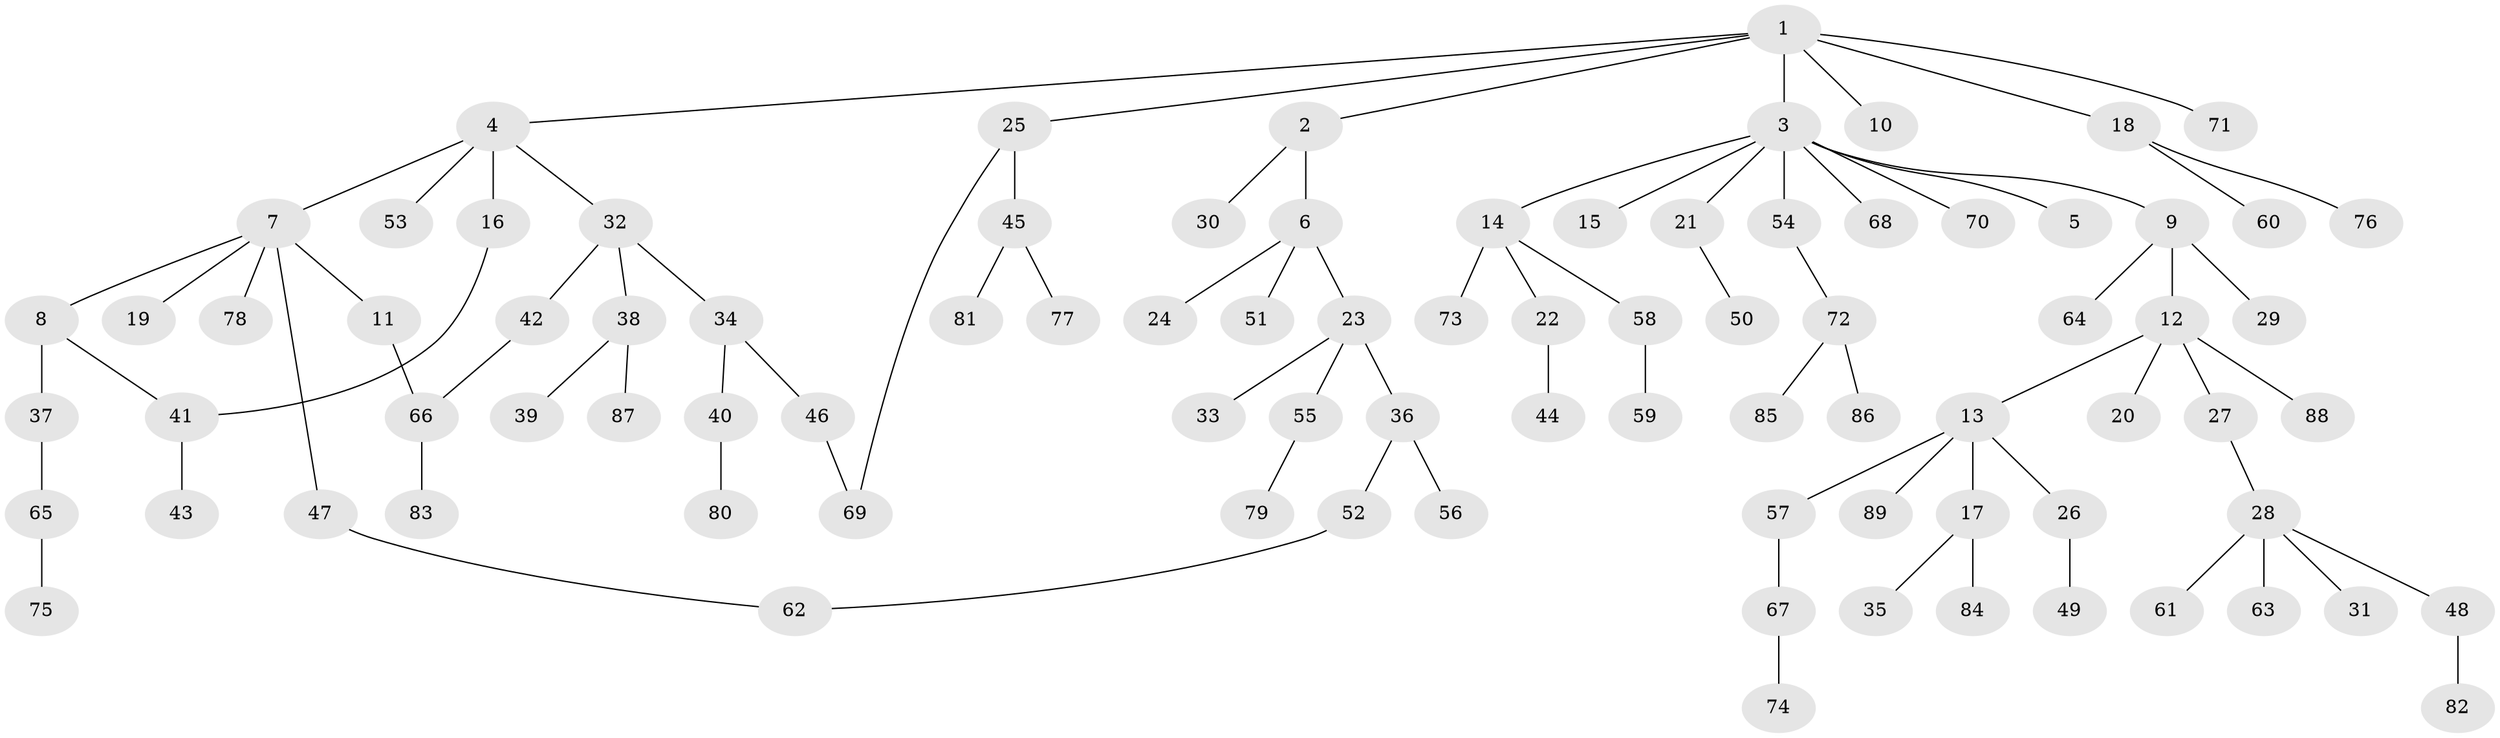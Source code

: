 // Generated by graph-tools (version 1.1) at 2025/01/03/09/25 03:01:02]
// undirected, 89 vertices, 92 edges
graph export_dot {
graph [start="1"]
  node [color=gray90,style=filled];
  1;
  2;
  3;
  4;
  5;
  6;
  7;
  8;
  9;
  10;
  11;
  12;
  13;
  14;
  15;
  16;
  17;
  18;
  19;
  20;
  21;
  22;
  23;
  24;
  25;
  26;
  27;
  28;
  29;
  30;
  31;
  32;
  33;
  34;
  35;
  36;
  37;
  38;
  39;
  40;
  41;
  42;
  43;
  44;
  45;
  46;
  47;
  48;
  49;
  50;
  51;
  52;
  53;
  54;
  55;
  56;
  57;
  58;
  59;
  60;
  61;
  62;
  63;
  64;
  65;
  66;
  67;
  68;
  69;
  70;
  71;
  72;
  73;
  74;
  75;
  76;
  77;
  78;
  79;
  80;
  81;
  82;
  83;
  84;
  85;
  86;
  87;
  88;
  89;
  1 -- 2;
  1 -- 3;
  1 -- 4;
  1 -- 10;
  1 -- 18;
  1 -- 25;
  1 -- 71;
  2 -- 6;
  2 -- 30;
  3 -- 5;
  3 -- 9;
  3 -- 14;
  3 -- 15;
  3 -- 21;
  3 -- 54;
  3 -- 68;
  3 -- 70;
  4 -- 7;
  4 -- 16;
  4 -- 32;
  4 -- 53;
  6 -- 23;
  6 -- 24;
  6 -- 51;
  7 -- 8;
  7 -- 11;
  7 -- 19;
  7 -- 47;
  7 -- 78;
  8 -- 37;
  8 -- 41;
  9 -- 12;
  9 -- 29;
  9 -- 64;
  11 -- 66;
  12 -- 13;
  12 -- 20;
  12 -- 27;
  12 -- 88;
  13 -- 17;
  13 -- 26;
  13 -- 57;
  13 -- 89;
  14 -- 22;
  14 -- 58;
  14 -- 73;
  16 -- 41;
  17 -- 35;
  17 -- 84;
  18 -- 60;
  18 -- 76;
  21 -- 50;
  22 -- 44;
  23 -- 33;
  23 -- 36;
  23 -- 55;
  25 -- 45;
  25 -- 69;
  26 -- 49;
  27 -- 28;
  28 -- 31;
  28 -- 48;
  28 -- 61;
  28 -- 63;
  32 -- 34;
  32 -- 38;
  32 -- 42;
  34 -- 40;
  34 -- 46;
  36 -- 52;
  36 -- 56;
  37 -- 65;
  38 -- 39;
  38 -- 87;
  40 -- 80;
  41 -- 43;
  42 -- 66;
  45 -- 77;
  45 -- 81;
  46 -- 69;
  47 -- 62;
  48 -- 82;
  52 -- 62;
  54 -- 72;
  55 -- 79;
  57 -- 67;
  58 -- 59;
  65 -- 75;
  66 -- 83;
  67 -- 74;
  72 -- 85;
  72 -- 86;
}
